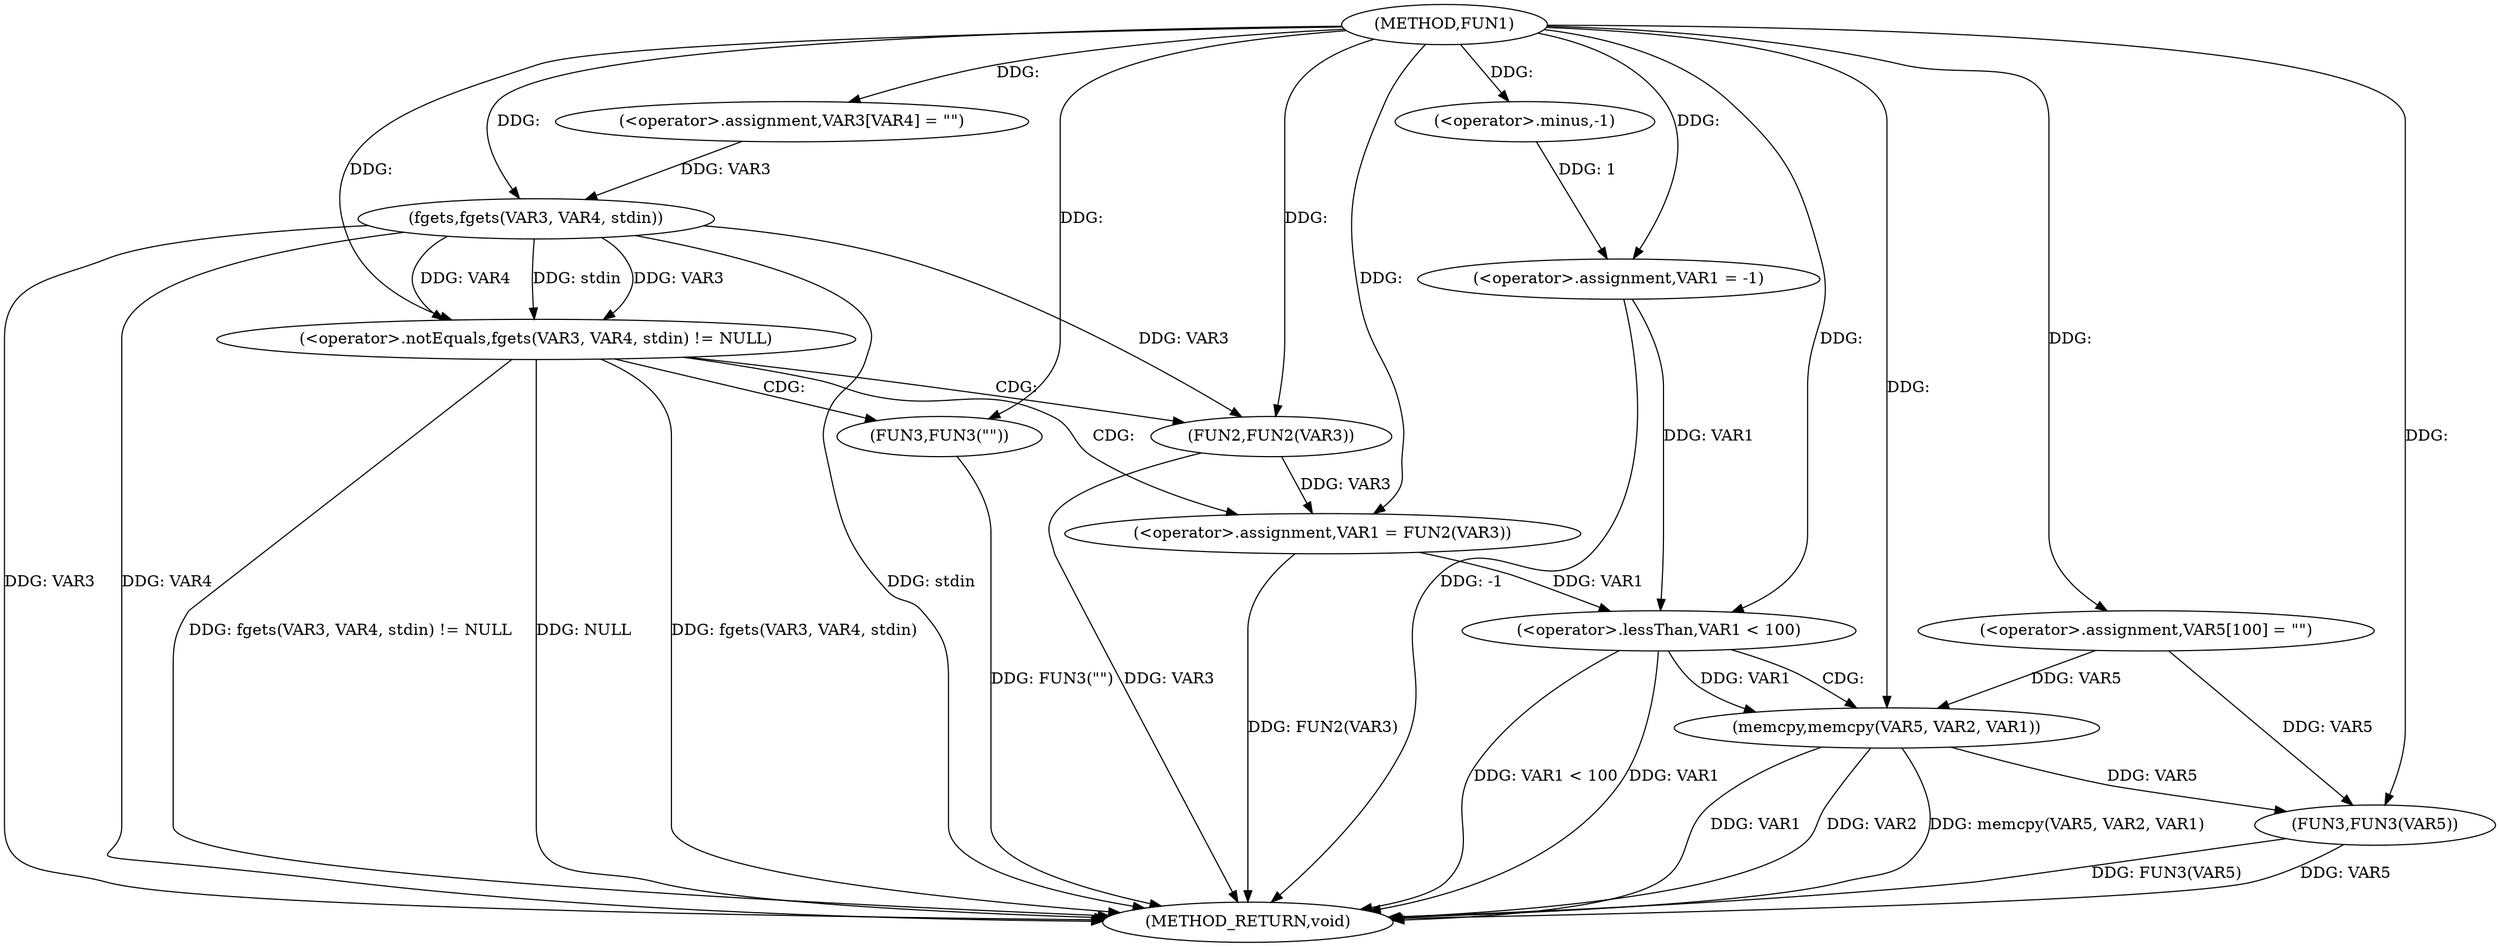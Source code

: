 digraph FUN1 {  
"1000100" [label = "(METHOD,FUN1)" ]
"1000147" [label = "(METHOD_RETURN,void)" ]
"1000103" [label = "(<operator>.assignment,VAR1 = -1)" ]
"1000105" [label = "(<operator>.minus,-1)" ]
"1000111" [label = "(<operator>.assignment,VAR3[VAR4] = \"\")" ]
"1000115" [label = "(<operator>.notEquals,fgets(VAR3, VAR4, stdin) != NULL)" ]
"1000116" [label = "(fgets,fgets(VAR3, VAR4, stdin))" ]
"1000122" [label = "(<operator>.assignment,VAR1 = FUN2(VAR3))" ]
"1000124" [label = "(FUN2,FUN2(VAR3))" ]
"1000128" [label = "(FUN3,FUN3(\"\"))" ]
"1000133" [label = "(<operator>.assignment,VAR5[100] = \"\")" ]
"1000137" [label = "(<operator>.lessThan,VAR1 < 100)" ]
"1000141" [label = "(memcpy,memcpy(VAR5, VAR2, VAR1))" ]
"1000145" [label = "(FUN3,FUN3(VAR5))" ]
  "1000116" -> "1000147"  [ label = "DDG: VAR3"] 
  "1000124" -> "1000147"  [ label = "DDG: VAR3"] 
  "1000103" -> "1000147"  [ label = "DDG: -1"] 
  "1000141" -> "1000147"  [ label = "DDG: memcpy(VAR5, VAR2, VAR1)"] 
  "1000115" -> "1000147"  [ label = "DDG: fgets(VAR3, VAR4, stdin) != NULL"] 
  "1000116" -> "1000147"  [ label = "DDG: VAR4"] 
  "1000115" -> "1000147"  [ label = "DDG: NULL"] 
  "1000116" -> "1000147"  [ label = "DDG: stdin"] 
  "1000145" -> "1000147"  [ label = "DDG: VAR5"] 
  "1000137" -> "1000147"  [ label = "DDG: VAR1 < 100"] 
  "1000122" -> "1000147"  [ label = "DDG: FUN2(VAR3)"] 
  "1000141" -> "1000147"  [ label = "DDG: VAR1"] 
  "1000141" -> "1000147"  [ label = "DDG: VAR2"] 
  "1000145" -> "1000147"  [ label = "DDG: FUN3(VAR5)"] 
  "1000128" -> "1000147"  [ label = "DDG: FUN3(\"\")"] 
  "1000137" -> "1000147"  [ label = "DDG: VAR1"] 
  "1000115" -> "1000147"  [ label = "DDG: fgets(VAR3, VAR4, stdin)"] 
  "1000105" -> "1000103"  [ label = "DDG: 1"] 
  "1000100" -> "1000103"  [ label = "DDG: "] 
  "1000100" -> "1000105"  [ label = "DDG: "] 
  "1000100" -> "1000111"  [ label = "DDG: "] 
  "1000116" -> "1000115"  [ label = "DDG: VAR3"] 
  "1000116" -> "1000115"  [ label = "DDG: VAR4"] 
  "1000116" -> "1000115"  [ label = "DDG: stdin"] 
  "1000111" -> "1000116"  [ label = "DDG: VAR3"] 
  "1000100" -> "1000116"  [ label = "DDG: "] 
  "1000100" -> "1000115"  [ label = "DDG: "] 
  "1000124" -> "1000122"  [ label = "DDG: VAR3"] 
  "1000100" -> "1000122"  [ label = "DDG: "] 
  "1000116" -> "1000124"  [ label = "DDG: VAR3"] 
  "1000100" -> "1000124"  [ label = "DDG: "] 
  "1000100" -> "1000128"  [ label = "DDG: "] 
  "1000100" -> "1000133"  [ label = "DDG: "] 
  "1000103" -> "1000137"  [ label = "DDG: VAR1"] 
  "1000122" -> "1000137"  [ label = "DDG: VAR1"] 
  "1000100" -> "1000137"  [ label = "DDG: "] 
  "1000133" -> "1000141"  [ label = "DDG: VAR5"] 
  "1000100" -> "1000141"  [ label = "DDG: "] 
  "1000137" -> "1000141"  [ label = "DDG: VAR1"] 
  "1000141" -> "1000145"  [ label = "DDG: VAR5"] 
  "1000133" -> "1000145"  [ label = "DDG: VAR5"] 
  "1000100" -> "1000145"  [ label = "DDG: "] 
  "1000115" -> "1000128"  [ label = "CDG: "] 
  "1000115" -> "1000124"  [ label = "CDG: "] 
  "1000115" -> "1000122"  [ label = "CDG: "] 
  "1000137" -> "1000141"  [ label = "CDG: "] 
}
